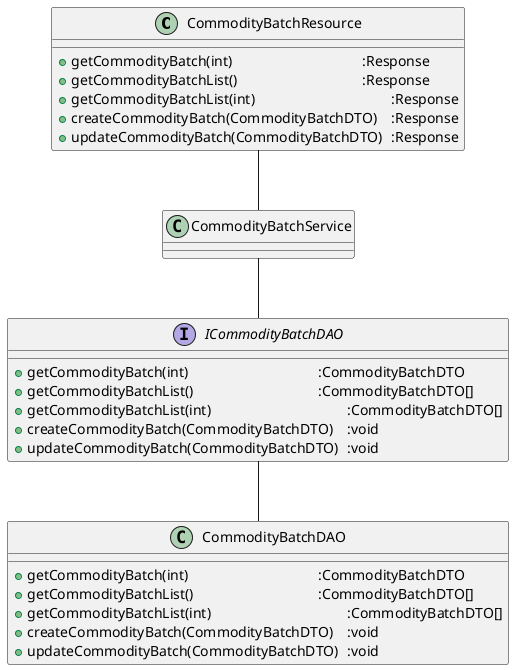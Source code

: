 @startuml
class "CommodityBatchResource" as cobres {
    + getCommodityBatch(int)\t\t\t\t\t:Response
    + getCommodityBatchList()\t\t\t\t\t:Response
    + getCommodityBatchList(int)\t\t\t\t\t:Response
    + createCommodityBatch(CommodityBatchDTO)\t:Response
    + updateCommodityBatch(CommodityBatchDTO)\t:Response
}
interface "ICommodityBatchDAO" as icobdao {
    + getCommodityBatch(int)\t\t\t\t\t:CommodityBatchDTO
    + getCommodityBatchList()\t\t\t\t\t:CommodityBatchDTO[]
    + getCommodityBatchList(int)\t\t\t\t\t:CommodityBatchDTO[]
    + createCommodityBatch(CommodityBatchDTO)\t:void
    + updateCommodityBatch(CommodityBatchDTO)\t:void
}
class "CommodityBatchDAO" as cobdao {
    + getCommodityBatch(int)\t\t\t\t\t:CommodityBatchDTO
    + getCommodityBatchList()\t\t\t\t\t:CommodityBatchDTO[]
    + getCommodityBatchList(int)\t\t\t\t\t:CommodityBatchDTO[]
    + createCommodityBatch(CommodityBatchDTO)\t:void
    + updateCommodityBatch(CommodityBatchDTO)\t:void
}
class "CommodityBatchService" as cobser {
}
icobdao -d- cobdao
icobdao -u- cobser
cobres -d- cobser
@enduml
